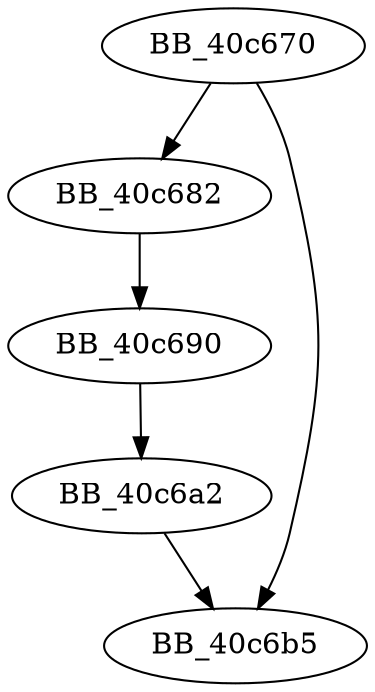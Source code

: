 DiGraph __unwind_handler4{
BB_40c670->BB_40c682
BB_40c670->BB_40c6b5
BB_40c682->BB_40c690
BB_40c690->BB_40c6a2
BB_40c6a2->BB_40c6b5
}
